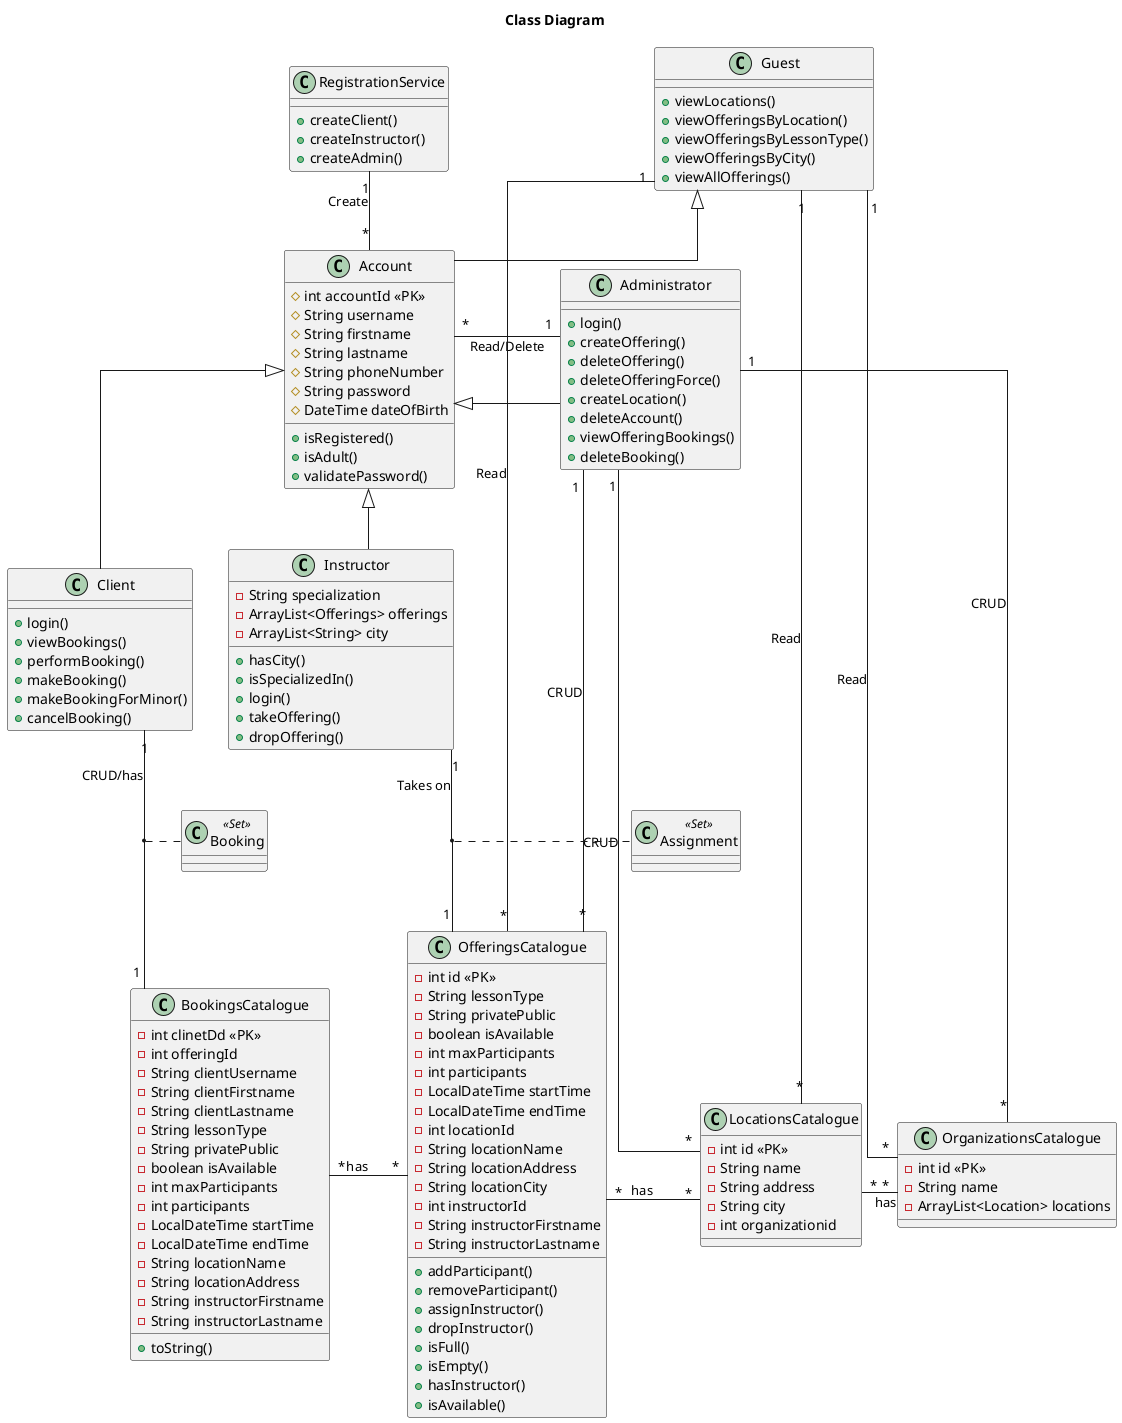 @startuml ClassDiagram#2
skinparam linetype ortho

title Class Diagram 

class Guest{
  + viewLocations()
  + viewOfferingsByLocation()
  + viewOfferingsByLessonType()
  + viewOfferingsByCity()
  + viewAllOfferings()
}


class OrganizationsCatalogue {
  - int id <<PK>>
  - String name
  - ArrayList<Location> locations
}

class LocationsCatalogue {
  - int id <<PK>>
  - String name
  - String address
  - String city
  - int organizationid
}

class Account {
  # int accountId <<PK>>
  # String username
  # String firstname
  # String lastname
  # String phoneNumber
  # String password
  # DateTime dateOfBirth
  + isRegistered()
  + isAdult()
  + validatePassword()
}

class Instructor {
  - String specialization
  - ArrayList<Offerings> offerings
  - ArrayList<String> city
  + hasCity()
  + isSpecializedIn()
  + login()
  + takeOffering()
  + dropOffering()
}

class OfferingsCatalogue {
  - int id <<PK>>
  - String lessonType
  - String privatePublic
  - boolean isAvailable
  - int maxParticipants
  - int participants
  - LocalDateTime startTime
  - LocalDateTime endTime
  - int locationId
  - String locationName
  - String locationAddress
  - String locationCity
  - int instructorId
  - String instructorFirstname
  - String instructorLastname
  + addParticipant()
  + removeParticipant()
  + assignInstructor()
  + dropInstructor()
  + isFull()
  + isEmpty()
  + hasInstructor()
  + isAvailable()
}

class Client {
  + login()
  + viewBookings()
  + performBooking()
  + makeBooking()
  + makeBookingForMinor()
  + cancelBooking()
}

class Administrator {
  + login()
  + createOffering()
  + deleteOffering()
  + deleteOfferingForce()
  + createLocation()
  + deleteAccount()
  + viewOfferingBookings()
  + deleteBooking()
}

class RegistrationService{
  + createClient()
  + createInstructor()
  + createAdmin()
}

class BookingsCatalogue {
  - int clinetDd <<PK>>
  - int offeringId
  - String clientUsername
  - String clientFirstname
  - String clientLastname
  - String lessonType
  - String privatePublic
  - boolean isAvailable
  - int maxParticipants
  - int participants
  - LocalDateTime startTime
  - LocalDateTime endTime
  - String locationName
  - String locationAddress
  - String instructorFirstname
  - String instructorLastname
  + toString()
}

class Assignment <<Set>>{  
}


class Booking <<Set>>{ 
}


Account <|-- Instructor
Account <|-- Client
Account <|-- Administrator
Guest <|-- Account


Administrator "1" -- "*" OfferingsCatalogue : "CRUD"
Administrator "1" -- "*" OrganizationsCatalogue : "CRUD"
Administrator "1" -- "*" LocationsCatalogue : "CRUD"
Administrator "1" - "*" Account : "Read/Delete"
RegistrationService "1" -- "*" Account : "Create"
Client "1" -- "1" BookingsCatalogue: "CRUD/has"
(Client, BookingsCatalogue) .. Booking 
Guest "1" -- "*" LocationsCatalogue: "Read"
Guest "1" -- "*" OfferingsCatalogue: "Read"
Guest "1" -- "*" OrganizationsCatalogue: "Read"
LocationsCatalogue "*" - "*" OrganizationsCatalogue: "has"
BookingsCatalogue "*" - "*" OfferingsCatalogue: "has"
OfferingsCatalogue "*" - "*" LocationsCatalogue: "has"
Instructor "1" -- "1" OfferingsCatalogue: "Takes on"
(Instructor, OfferingsCatalogue) .. Assignment




@enduml